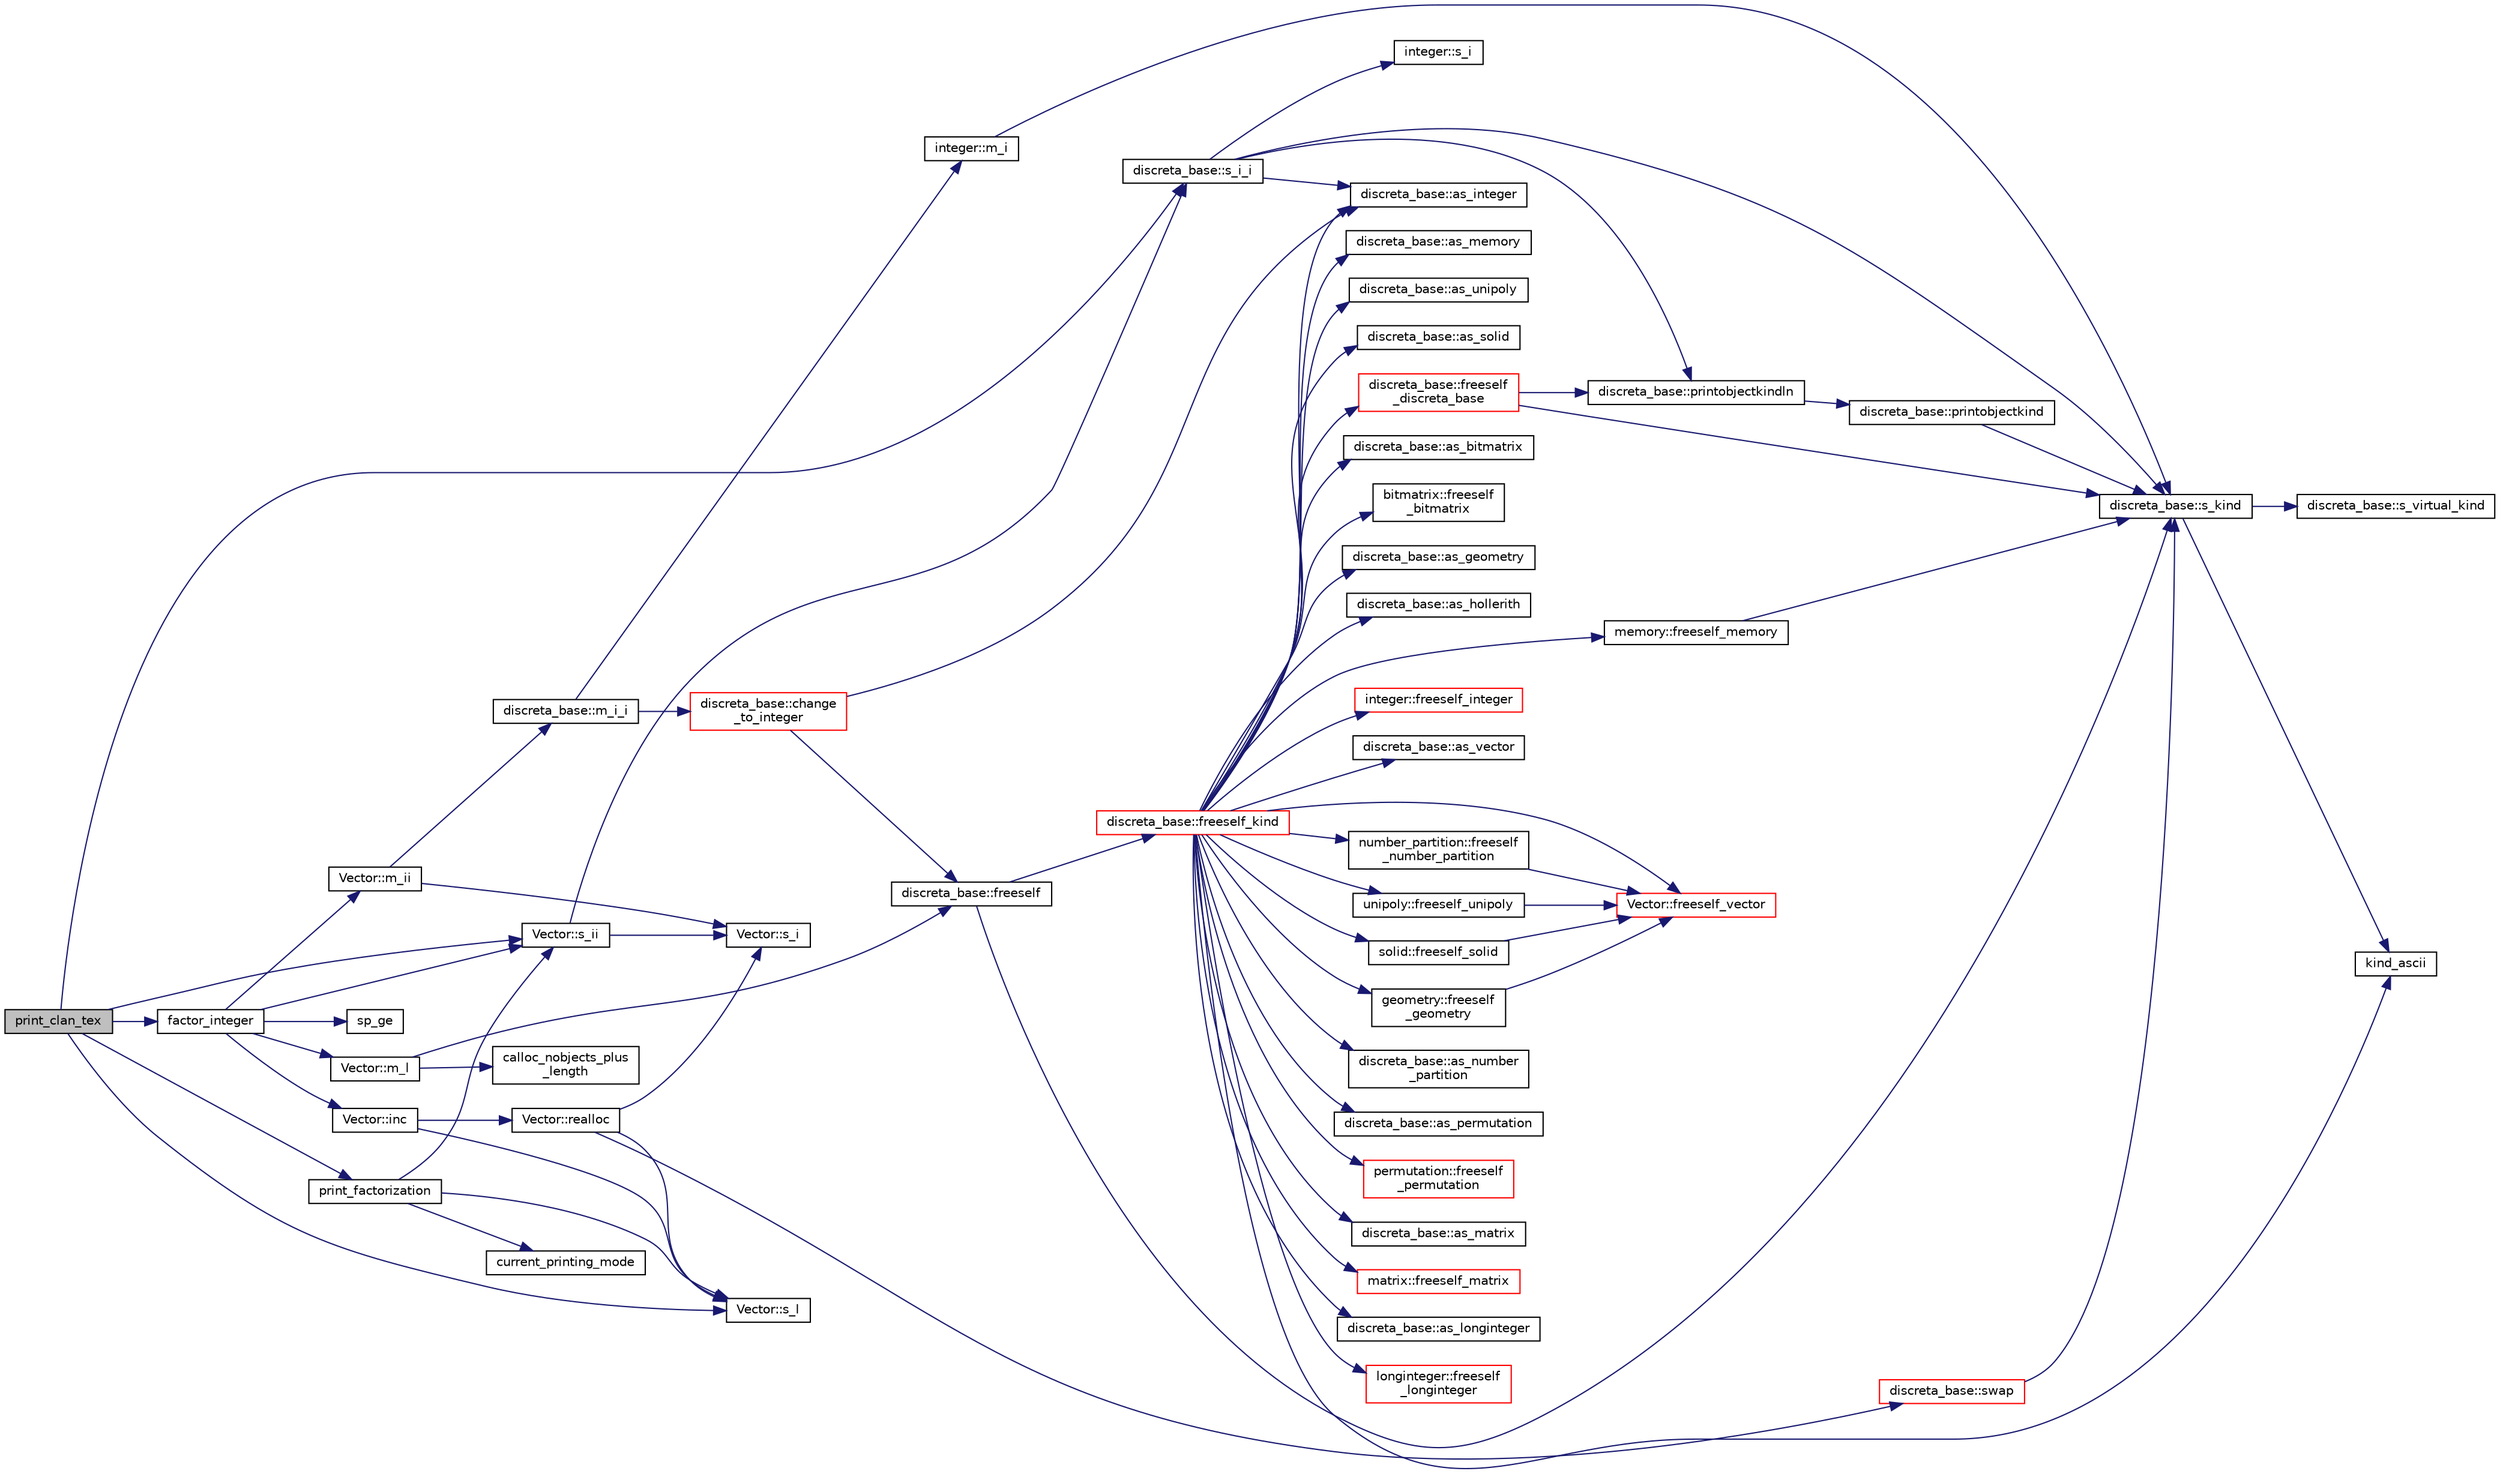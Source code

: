 digraph "print_clan_tex"
{
  edge [fontname="Helvetica",fontsize="10",labelfontname="Helvetica",labelfontsize="10"];
  node [fontname="Helvetica",fontsize="10",shape=record];
  rankdir="LR";
  Node1596 [label="print_clan_tex",height=0.2,width=0.4,color="black", fillcolor="grey75", style="filled", fontcolor="black"];
  Node1596 -> Node1597 [color="midnightblue",fontsize="10",style="solid",fontname="Helvetica"];
  Node1597 [label="factor_integer",height=0.2,width=0.4,color="black", fillcolor="white", style="filled",URL="$d9/d60/discreta_8h.html#ab7a2d5a4156f2d475fa1b257a3380ef6"];
  Node1597 -> Node1598 [color="midnightblue",fontsize="10",style="solid",fontname="Helvetica"];
  Node1598 [label="Vector::m_l",height=0.2,width=0.4,color="black", fillcolor="white", style="filled",URL="$d5/db2/class_vector.html#a00f5520c2a6b4f5282a1a8bcf8ea74eb"];
  Node1598 -> Node1599 [color="midnightblue",fontsize="10",style="solid",fontname="Helvetica"];
  Node1599 [label="discreta_base::freeself",height=0.2,width=0.4,color="black", fillcolor="white", style="filled",URL="$d7/d71/classdiscreta__base.html#a9a3c9501a562293b5667c11b9174d6e5"];
  Node1599 -> Node1600 [color="midnightblue",fontsize="10",style="solid",fontname="Helvetica"];
  Node1600 [label="discreta_base::freeself_kind",height=0.2,width=0.4,color="red", fillcolor="white", style="filled",URL="$d7/d71/classdiscreta__base.html#a63a23ada2165b3838fab719ed458cec8"];
  Node1600 -> Node1601 [color="midnightblue",fontsize="10",style="solid",fontname="Helvetica"];
  Node1601 [label="discreta_base::freeself\l_discreta_base",height=0.2,width=0.4,color="red", fillcolor="white", style="filled",URL="$d7/d71/classdiscreta__base.html#a8b1ec2cee4566034441e066dc2c027db"];
  Node1601 -> Node1602 [color="midnightblue",fontsize="10",style="solid",fontname="Helvetica"];
  Node1602 [label="discreta_base::s_kind",height=0.2,width=0.4,color="black", fillcolor="white", style="filled",URL="$d7/d71/classdiscreta__base.html#a8a830025c74adbbc3362418a7c2ba157"];
  Node1602 -> Node1603 [color="midnightblue",fontsize="10",style="solid",fontname="Helvetica"];
  Node1603 [label="discreta_base::s_virtual_kind",height=0.2,width=0.4,color="black", fillcolor="white", style="filled",URL="$d7/d71/classdiscreta__base.html#a52778a6d6943a468be083d0785d418fb"];
  Node1602 -> Node1604 [color="midnightblue",fontsize="10",style="solid",fontname="Helvetica"];
  Node1604 [label="kind_ascii",height=0.2,width=0.4,color="black", fillcolor="white", style="filled",URL="$d9/d60/discreta_8h.html#ad0ce825a9f29bc6cec27e1b64cfe27bf"];
  Node1601 -> Node1605 [color="midnightblue",fontsize="10",style="solid",fontname="Helvetica"];
  Node1605 [label="discreta_base::printobjectkindln",height=0.2,width=0.4,color="black", fillcolor="white", style="filled",URL="$d7/d71/classdiscreta__base.html#a677ccc8f392ebedde05e453f8cf59559"];
  Node1605 -> Node1606 [color="midnightblue",fontsize="10",style="solid",fontname="Helvetica"];
  Node1606 [label="discreta_base::printobjectkind",height=0.2,width=0.4,color="black", fillcolor="white", style="filled",URL="$d7/d71/classdiscreta__base.html#aa75a1314aa706909b029664944904231"];
  Node1606 -> Node1602 [color="midnightblue",fontsize="10",style="solid",fontname="Helvetica"];
  Node1600 -> Node1608 [color="midnightblue",fontsize="10",style="solid",fontname="Helvetica"];
  Node1608 [label="discreta_base::as_integer",height=0.2,width=0.4,color="black", fillcolor="white", style="filled",URL="$d7/d71/classdiscreta__base.html#a00d7691eaf874fd283d942692fe8dd26"];
  Node1600 -> Node1609 [color="midnightblue",fontsize="10",style="solid",fontname="Helvetica"];
  Node1609 [label="integer::freeself_integer",height=0.2,width=0.4,color="red", fillcolor="white", style="filled",URL="$d0/de5/classinteger.html#a02eb557612c9db1820dd75a77151edc0"];
  Node1600 -> Node1610 [color="midnightblue",fontsize="10",style="solid",fontname="Helvetica"];
  Node1610 [label="discreta_base::as_vector",height=0.2,width=0.4,color="black", fillcolor="white", style="filled",URL="$d7/d71/classdiscreta__base.html#a7bdd6cae39c380b128ee9e17e42cf020"];
  Node1600 -> Node1611 [color="midnightblue",fontsize="10",style="solid",fontname="Helvetica"];
  Node1611 [label="Vector::freeself_vector",height=0.2,width=0.4,color="red", fillcolor="white", style="filled",URL="$d5/db2/class_vector.html#ad55c58937ca8fb342247a2c0fb572d20"];
  Node1600 -> Node1613 [color="midnightblue",fontsize="10",style="solid",fontname="Helvetica"];
  Node1613 [label="discreta_base::as_number\l_partition",height=0.2,width=0.4,color="black", fillcolor="white", style="filled",URL="$d7/d71/classdiscreta__base.html#a307aa09de0e925d46697707968ffab00"];
  Node1600 -> Node1614 [color="midnightblue",fontsize="10",style="solid",fontname="Helvetica"];
  Node1614 [label="number_partition::freeself\l_number_partition",height=0.2,width=0.4,color="black", fillcolor="white", style="filled",URL="$df/d50/classnumber__partition.html#aa74111c1c8cd218b654e7b7c1ca42eb5"];
  Node1614 -> Node1611 [color="midnightblue",fontsize="10",style="solid",fontname="Helvetica"];
  Node1600 -> Node1615 [color="midnightblue",fontsize="10",style="solid",fontname="Helvetica"];
  Node1615 [label="discreta_base::as_permutation",height=0.2,width=0.4,color="black", fillcolor="white", style="filled",URL="$d7/d71/classdiscreta__base.html#aa4e72f36a82984239b12ae831e131098"];
  Node1600 -> Node1616 [color="midnightblue",fontsize="10",style="solid",fontname="Helvetica"];
  Node1616 [label="permutation::freeself\l_permutation",height=0.2,width=0.4,color="red", fillcolor="white", style="filled",URL="$d0/d08/classpermutation.html#a1f86343fa765d71c976d79e5ce372c12"];
  Node1600 -> Node1617 [color="midnightblue",fontsize="10",style="solid",fontname="Helvetica"];
  Node1617 [label="discreta_base::as_matrix",height=0.2,width=0.4,color="black", fillcolor="white", style="filled",URL="$d7/d71/classdiscreta__base.html#ae4d7f56d917a4707b838fbffde6467ff"];
  Node1600 -> Node1618 [color="midnightblue",fontsize="10",style="solid",fontname="Helvetica"];
  Node1618 [label="matrix::freeself_matrix",height=0.2,width=0.4,color="red", fillcolor="white", style="filled",URL="$d1/d8d/classmatrix.html#ab47d61820499f35c15bf82fb6a3b9bd1"];
  Node1600 -> Node1620 [color="midnightblue",fontsize="10",style="solid",fontname="Helvetica"];
  Node1620 [label="discreta_base::as_longinteger",height=0.2,width=0.4,color="black", fillcolor="white", style="filled",URL="$d7/d71/classdiscreta__base.html#a20a094639eb711b10c8694c51937f7cd"];
  Node1600 -> Node1621 [color="midnightblue",fontsize="10",style="solid",fontname="Helvetica"];
  Node1621 [label="longinteger::freeself\l_longinteger",height=0.2,width=0.4,color="red", fillcolor="white", style="filled",URL="$d3/d71/classlonginteger.html#a82006f4b7c6bf897de0387497e16c219"];
  Node1600 -> Node1623 [color="midnightblue",fontsize="10",style="solid",fontname="Helvetica"];
  Node1623 [label="discreta_base::as_memory",height=0.2,width=0.4,color="black", fillcolor="white", style="filled",URL="$d7/d71/classdiscreta__base.html#ad94b2d7dce0cd4fa22db57f6e79c4bd2"];
  Node1600 -> Node1624 [color="midnightblue",fontsize="10",style="solid",fontname="Helvetica"];
  Node1624 [label="memory::freeself_memory",height=0.2,width=0.4,color="black", fillcolor="white", style="filled",URL="$d8/d99/classmemory.html#a19366f9105d79a0e818cc19255d7ef4f"];
  Node1624 -> Node1602 [color="midnightblue",fontsize="10",style="solid",fontname="Helvetica"];
  Node1600 -> Node1625 [color="midnightblue",fontsize="10",style="solid",fontname="Helvetica"];
  Node1625 [label="discreta_base::as_unipoly",height=0.2,width=0.4,color="black", fillcolor="white", style="filled",URL="$d7/d71/classdiscreta__base.html#ad50d8027f039fe5c2478cddb243adc9d"];
  Node1600 -> Node1626 [color="midnightblue",fontsize="10",style="solid",fontname="Helvetica"];
  Node1626 [label="unipoly::freeself_unipoly",height=0.2,width=0.4,color="black", fillcolor="white", style="filled",URL="$d1/d89/classunipoly.html#aad315db6c6adb555a0c63877aab7d27e"];
  Node1626 -> Node1611 [color="midnightblue",fontsize="10",style="solid",fontname="Helvetica"];
  Node1600 -> Node1627 [color="midnightblue",fontsize="10",style="solid",fontname="Helvetica"];
  Node1627 [label="discreta_base::as_solid",height=0.2,width=0.4,color="black", fillcolor="white", style="filled",URL="$d7/d71/classdiscreta__base.html#a1fc5f2b85ec97ab0a69dd64903c970a5"];
  Node1600 -> Node1628 [color="midnightblue",fontsize="10",style="solid",fontname="Helvetica"];
  Node1628 [label="solid::freeself_solid",height=0.2,width=0.4,color="black", fillcolor="white", style="filled",URL="$d8/def/classsolid.html#a84c2f0abd7b24b1cf2ccefa9c99567fe"];
  Node1628 -> Node1611 [color="midnightblue",fontsize="10",style="solid",fontname="Helvetica"];
  Node1600 -> Node1629 [color="midnightblue",fontsize="10",style="solid",fontname="Helvetica"];
  Node1629 [label="discreta_base::as_bitmatrix",height=0.2,width=0.4,color="black", fillcolor="white", style="filled",URL="$d7/d71/classdiscreta__base.html#a071ad54ea8ef6c9d1d15f532e5a76df6"];
  Node1600 -> Node1630 [color="midnightblue",fontsize="10",style="solid",fontname="Helvetica"];
  Node1630 [label="bitmatrix::freeself\l_bitmatrix",height=0.2,width=0.4,color="black", fillcolor="white", style="filled",URL="$de/dc8/classbitmatrix.html#a4b84eed56a244df63819eae6b7ba1eff"];
  Node1600 -> Node1631 [color="midnightblue",fontsize="10",style="solid",fontname="Helvetica"];
  Node1631 [label="discreta_base::as_geometry",height=0.2,width=0.4,color="black", fillcolor="white", style="filled",URL="$d7/d71/classdiscreta__base.html#a38fc7b4cdd830703e9d87354b79bc5c8"];
  Node1600 -> Node1632 [color="midnightblue",fontsize="10",style="solid",fontname="Helvetica"];
  Node1632 [label="geometry::freeself\l_geometry",height=0.2,width=0.4,color="black", fillcolor="white", style="filled",URL="$da/d44/classgeometry.html#a504b1b52d24b4ae00d9fd0b7838b57e6"];
  Node1632 -> Node1611 [color="midnightblue",fontsize="10",style="solid",fontname="Helvetica"];
  Node1600 -> Node1633 [color="midnightblue",fontsize="10",style="solid",fontname="Helvetica"];
  Node1633 [label="discreta_base::as_hollerith",height=0.2,width=0.4,color="black", fillcolor="white", style="filled",URL="$d7/d71/classdiscreta__base.html#a3e66f82711f314710107e2f29e589690"];
  Node1600 -> Node1604 [color="midnightblue",fontsize="10",style="solid",fontname="Helvetica"];
  Node1599 -> Node1602 [color="midnightblue",fontsize="10",style="solid",fontname="Helvetica"];
  Node1598 -> Node1647 [color="midnightblue",fontsize="10",style="solid",fontname="Helvetica"];
  Node1647 [label="calloc_nobjects_plus\l_length",height=0.2,width=0.4,color="black", fillcolor="white", style="filled",URL="$d9/d60/discreta_8h.html#a71599d54c8c17dfa065a363f5cdd0aa4"];
  Node1597 -> Node1648 [color="midnightblue",fontsize="10",style="solid",fontname="Helvetica"];
  Node1648 [label="sp_ge",height=0.2,width=0.4,color="black", fillcolor="white", style="filled",URL="$de/dc5/algebra__and__number__theory_8h.html#a8f36bcc508c5ea2a184ab1e73f8ace22"];
  Node1597 -> Node1649 [color="midnightblue",fontsize="10",style="solid",fontname="Helvetica"];
  Node1649 [label="Vector::m_ii",height=0.2,width=0.4,color="black", fillcolor="white", style="filled",URL="$d5/db2/class_vector.html#aa6a97eabb43f192a47947f4f6acbb04d"];
  Node1649 -> Node1650 [color="midnightblue",fontsize="10",style="solid",fontname="Helvetica"];
  Node1650 [label="Vector::s_i",height=0.2,width=0.4,color="black", fillcolor="white", style="filled",URL="$d5/db2/class_vector.html#a1c4fe1752523df8119f70dd550244871"];
  Node1649 -> Node1651 [color="midnightblue",fontsize="10",style="solid",fontname="Helvetica"];
  Node1651 [label="discreta_base::m_i_i",height=0.2,width=0.4,color="black", fillcolor="white", style="filled",URL="$d7/d71/classdiscreta__base.html#aa231464a9d4bc233f66608021c9ad997"];
  Node1651 -> Node1652 [color="midnightblue",fontsize="10",style="solid",fontname="Helvetica"];
  Node1652 [label="discreta_base::change\l_to_integer",height=0.2,width=0.4,color="red", fillcolor="white", style="filled",URL="$d7/d71/classdiscreta__base.html#a58a5a5bd8f8e6f2dd7b4483b66dc7bb9"];
  Node1652 -> Node1599 [color="midnightblue",fontsize="10",style="solid",fontname="Helvetica"];
  Node1652 -> Node1608 [color="midnightblue",fontsize="10",style="solid",fontname="Helvetica"];
  Node1651 -> Node1675 [color="midnightblue",fontsize="10",style="solid",fontname="Helvetica"];
  Node1675 [label="integer::m_i",height=0.2,width=0.4,color="black", fillcolor="white", style="filled",URL="$d0/de5/classinteger.html#a869091f0a0f35f5354c8c4a70250e8a9"];
  Node1675 -> Node1602 [color="midnightblue",fontsize="10",style="solid",fontname="Helvetica"];
  Node1597 -> Node1676 [color="midnightblue",fontsize="10",style="solid",fontname="Helvetica"];
  Node1676 [label="Vector::s_ii",height=0.2,width=0.4,color="black", fillcolor="white", style="filled",URL="$d5/db2/class_vector.html#a75d4942cc7b9794717b4846c10520db8"];
  Node1676 -> Node1650 [color="midnightblue",fontsize="10",style="solid",fontname="Helvetica"];
  Node1676 -> Node1677 [color="midnightblue",fontsize="10",style="solid",fontname="Helvetica"];
  Node1677 [label="discreta_base::s_i_i",height=0.2,width=0.4,color="black", fillcolor="white", style="filled",URL="$d7/d71/classdiscreta__base.html#aadb92c01fbe69b3034b0214b33fbc735"];
  Node1677 -> Node1602 [color="midnightblue",fontsize="10",style="solid",fontname="Helvetica"];
  Node1677 -> Node1605 [color="midnightblue",fontsize="10",style="solid",fontname="Helvetica"];
  Node1677 -> Node1608 [color="midnightblue",fontsize="10",style="solid",fontname="Helvetica"];
  Node1677 -> Node1678 [color="midnightblue",fontsize="10",style="solid",fontname="Helvetica"];
  Node1678 [label="integer::s_i",height=0.2,width=0.4,color="black", fillcolor="white", style="filled",URL="$d0/de5/classinteger.html#adf28e9f94d4c844adaa950deeb80b904"];
  Node1597 -> Node1679 [color="midnightblue",fontsize="10",style="solid",fontname="Helvetica"];
  Node1679 [label="Vector::inc",height=0.2,width=0.4,color="black", fillcolor="white", style="filled",URL="$d5/db2/class_vector.html#a5f6fe0531bc3d9829becd8503e4156a3"];
  Node1679 -> Node1680 [color="midnightblue",fontsize="10",style="solid",fontname="Helvetica"];
  Node1680 [label="Vector::realloc",height=0.2,width=0.4,color="black", fillcolor="white", style="filled",URL="$d5/db2/class_vector.html#a00aff28a4a7cacc8c5aaf44b6f3fb3a5"];
  Node1680 -> Node1681 [color="midnightblue",fontsize="10",style="solid",fontname="Helvetica"];
  Node1681 [label="Vector::s_l",height=0.2,width=0.4,color="black", fillcolor="white", style="filled",URL="$d5/db2/class_vector.html#ad2dc082288f858d22a528832289e0704"];
  Node1680 -> Node1650 [color="midnightblue",fontsize="10",style="solid",fontname="Helvetica"];
  Node1680 -> Node1682 [color="midnightblue",fontsize="10",style="solid",fontname="Helvetica"];
  Node1682 [label="discreta_base::swap",height=0.2,width=0.4,color="red", fillcolor="white", style="filled",URL="$d7/d71/classdiscreta__base.html#a2e8acbb9d3476675dac5b6a583b0293e"];
  Node1682 -> Node1602 [color="midnightblue",fontsize="10",style="solid",fontname="Helvetica"];
  Node1679 -> Node1681 [color="midnightblue",fontsize="10",style="solid",fontname="Helvetica"];
  Node1596 -> Node1677 [color="midnightblue",fontsize="10",style="solid",fontname="Helvetica"];
  Node1596 -> Node1681 [color="midnightblue",fontsize="10",style="solid",fontname="Helvetica"];
  Node1596 -> Node1676 [color="midnightblue",fontsize="10",style="solid",fontname="Helvetica"];
  Node1596 -> Node1683 [color="midnightblue",fontsize="10",style="solid",fontname="Helvetica"];
  Node1683 [label="print_factorization",height=0.2,width=0.4,color="black", fillcolor="white", style="filled",URL="$d9/d60/discreta_8h.html#aea15358271d4a02df8922f51f2a76113"];
  Node1683 -> Node1681 [color="midnightblue",fontsize="10",style="solid",fontname="Helvetica"];
  Node1683 -> Node1684 [color="midnightblue",fontsize="10",style="solid",fontname="Helvetica"];
  Node1684 [label="current_printing_mode",height=0.2,width=0.4,color="black", fillcolor="white", style="filled",URL="$d3/d72/global_8_c.html#afcd81bfedce13a2f5f14361608e763f2"];
  Node1683 -> Node1676 [color="midnightblue",fontsize="10",style="solid",fontname="Helvetica"];
}
